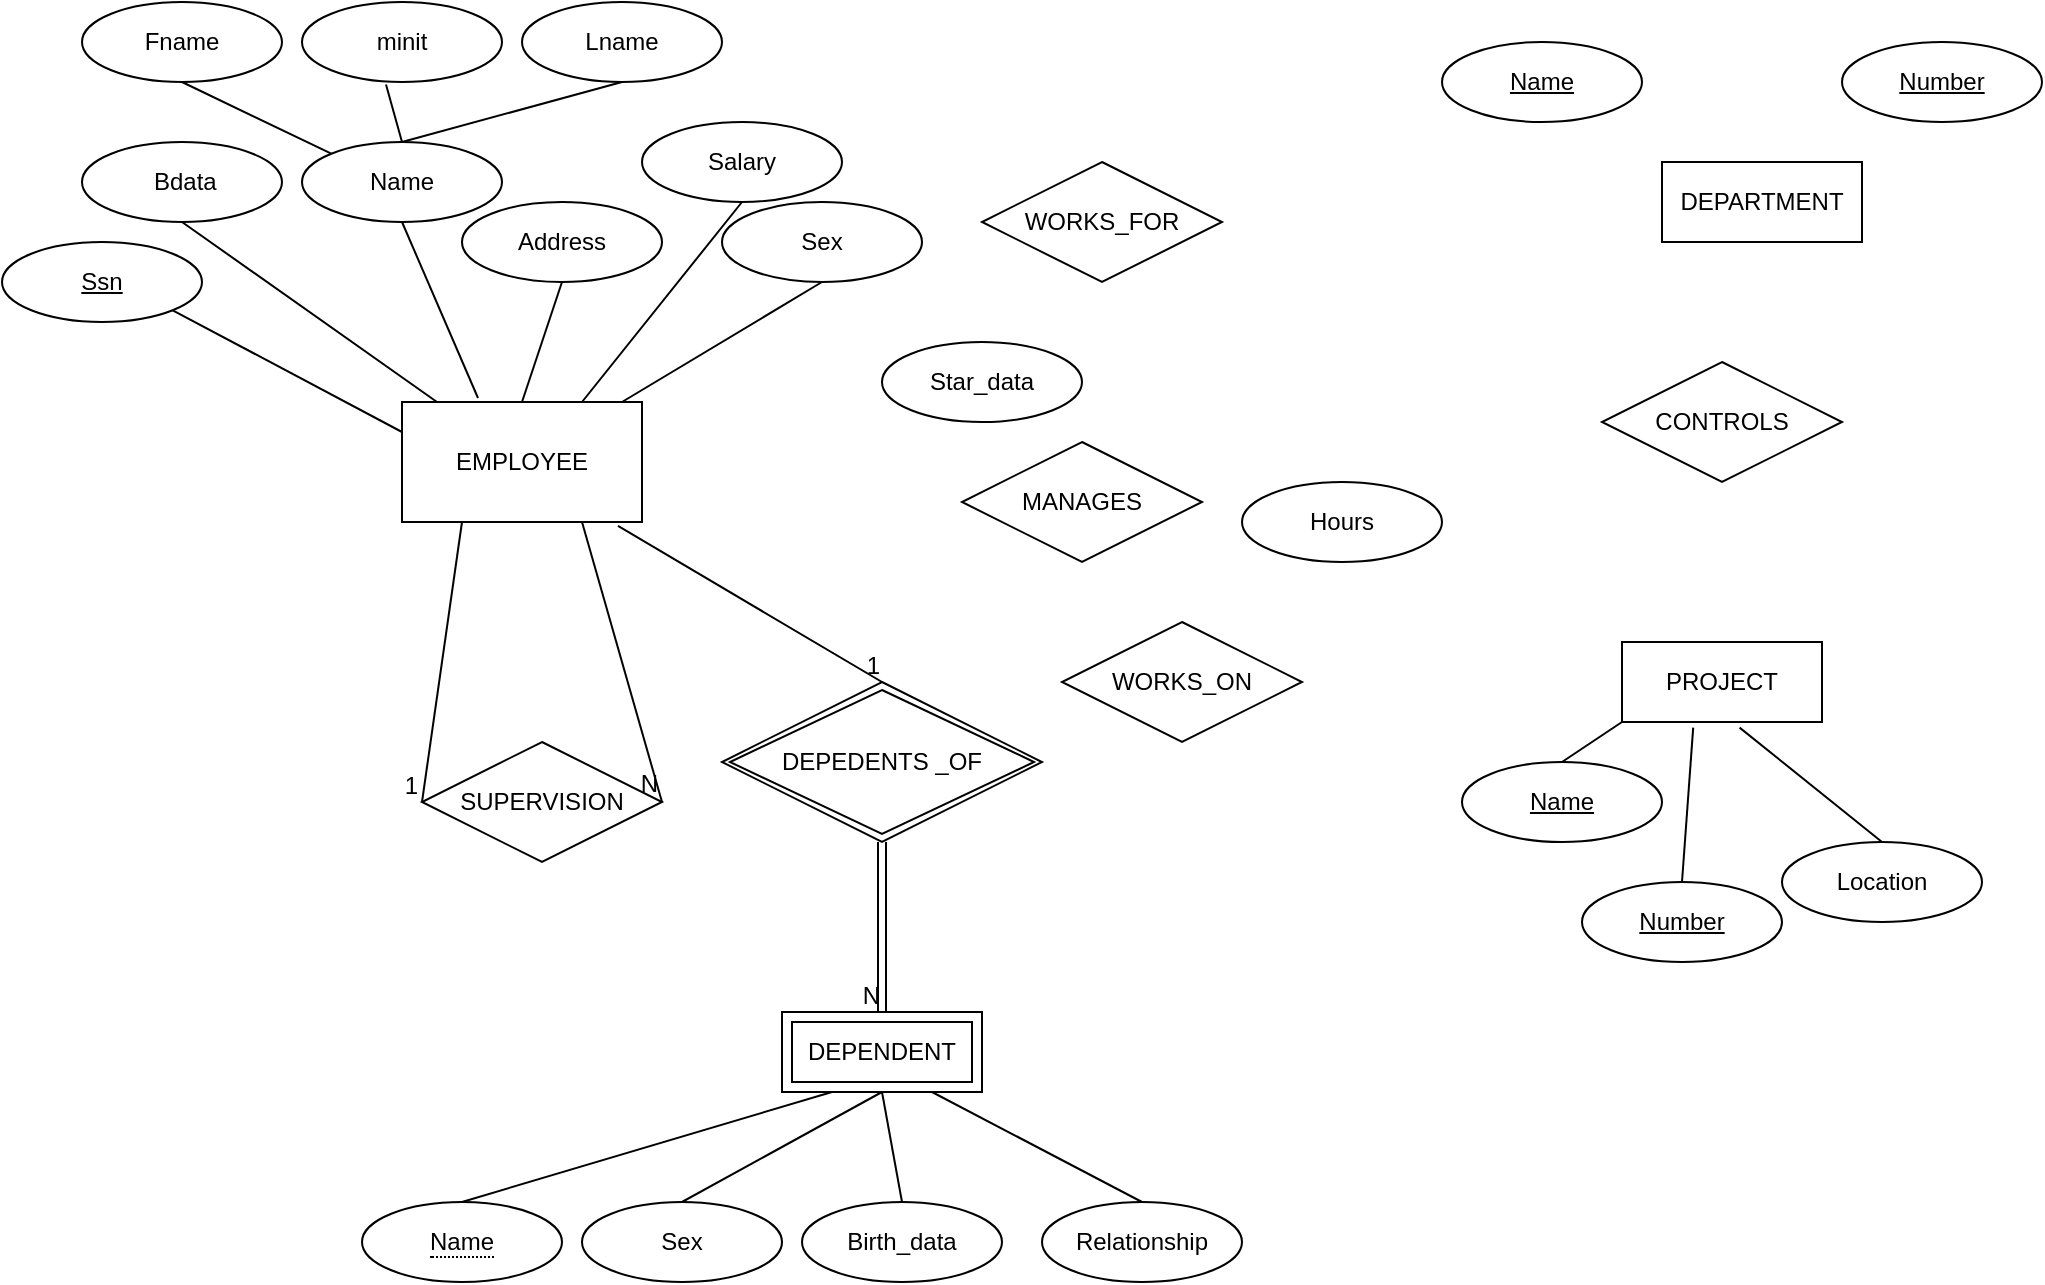 <mxfile version="24.6.5" type="github">
  <diagram name="Trang-1" id="h6uTmTzgYNDOwts86tQp">
    <mxGraphModel dx="1334" dy="508" grid="1" gridSize="10" guides="1" tooltips="1" connect="1" arrows="1" fold="1" page="1" pageScale="1" pageWidth="827" pageHeight="1169" math="0" shadow="0">
      <root>
        <mxCell id="0" />
        <mxCell id="1" parent="0" />
        <mxCell id="BfvdOl0KQk4hSK4dBflX-1" value="DEPENDENT" style="shape=ext;margin=3;double=1;whiteSpace=wrap;html=1;align=center;" parent="1" vertex="1">
          <mxGeometry x="190" y="545" width="100" height="40" as="geometry" />
        </mxCell>
        <mxCell id="BfvdOl0KQk4hSK4dBflX-2" value="DEPEDENTS _OF" style="shape=rhombus;double=1;perimeter=rhombusPerimeter;whiteSpace=wrap;html=1;align=center;" parent="1" vertex="1">
          <mxGeometry x="160" y="380" width="160" height="80" as="geometry" />
        </mxCell>
        <mxCell id="BfvdOl0KQk4hSK4dBflX-3" value="" style="shape=link;html=1;rounded=0;exitX=0.5;exitY=1;exitDx=0;exitDy=0;entryX=0.5;entryY=0;entryDx=0;entryDy=0;" parent="1" source="BfvdOl0KQk4hSK4dBflX-2" target="BfvdOl0KQk4hSK4dBflX-1" edge="1">
          <mxGeometry relative="1" as="geometry">
            <mxPoint x="190" y="530" as="sourcePoint" />
            <mxPoint x="350" y="530" as="targetPoint" />
          </mxGeometry>
        </mxCell>
        <mxCell id="BfvdOl0KQk4hSK4dBflX-4" value="N" style="resizable=0;html=1;whiteSpace=wrap;align=right;verticalAlign=bottom;" parent="BfvdOl0KQk4hSK4dBflX-3" connectable="0" vertex="1">
          <mxGeometry x="1" relative="1" as="geometry" />
        </mxCell>
        <mxCell id="BfvdOl0KQk4hSK4dBflX-5" value="Sex" style="ellipse;whiteSpace=wrap;html=1;align=center;" parent="1" vertex="1">
          <mxGeometry x="90" y="640" width="100" height="40" as="geometry" />
        </mxCell>
        <mxCell id="BfvdOl0KQk4hSK4dBflX-6" value="Birth_data" style="ellipse;whiteSpace=wrap;html=1;align=center;" parent="1" vertex="1">
          <mxGeometry x="200" y="640" width="100" height="40" as="geometry" />
        </mxCell>
        <mxCell id="BfvdOl0KQk4hSK4dBflX-7" value="Relationship" style="ellipse;whiteSpace=wrap;html=1;align=center;" parent="1" vertex="1">
          <mxGeometry x="320" y="640" width="100" height="40" as="geometry" />
        </mxCell>
        <mxCell id="BfvdOl0KQk4hSK4dBflX-9" value="&lt;span style=&quot;border-bottom: 1px dotted&quot;&gt;Name&lt;/span&gt;" style="ellipse;whiteSpace=wrap;html=1;align=center;" parent="1" vertex="1">
          <mxGeometry x="-20" y="640" width="100" height="40" as="geometry" />
        </mxCell>
        <mxCell id="BfvdOl0KQk4hSK4dBflX-10" value="" style="endArrow=none;html=1;rounded=0;exitX=0.5;exitY=0;exitDx=0;exitDy=0;entryX=0.25;entryY=1;entryDx=0;entryDy=0;" parent="1" source="BfvdOl0KQk4hSK4dBflX-9" target="BfvdOl0KQk4hSK4dBflX-1" edge="1">
          <mxGeometry relative="1" as="geometry">
            <mxPoint x="180" y="530" as="sourcePoint" />
            <mxPoint x="340" y="530" as="targetPoint" />
          </mxGeometry>
        </mxCell>
        <mxCell id="BfvdOl0KQk4hSK4dBflX-11" value="" style="endArrow=none;html=1;rounded=0;exitX=0.5;exitY=0;exitDx=0;exitDy=0;entryX=0.5;entryY=1;entryDx=0;entryDy=0;" parent="1" source="BfvdOl0KQk4hSK4dBflX-5" target="BfvdOl0KQk4hSK4dBflX-1" edge="1">
          <mxGeometry relative="1" as="geometry">
            <mxPoint x="40" y="650" as="sourcePoint" />
            <mxPoint x="230" y="590" as="targetPoint" />
          </mxGeometry>
        </mxCell>
        <mxCell id="BfvdOl0KQk4hSK4dBflX-12" value="" style="endArrow=none;html=1;rounded=0;exitX=0.5;exitY=0;exitDx=0;exitDy=0;entryX=0.5;entryY=1;entryDx=0;entryDy=0;" parent="1" source="BfvdOl0KQk4hSK4dBflX-6" target="BfvdOl0KQk4hSK4dBflX-1" edge="1">
          <mxGeometry relative="1" as="geometry">
            <mxPoint x="150" y="650" as="sourcePoint" />
            <mxPoint x="250" y="595" as="targetPoint" />
          </mxGeometry>
        </mxCell>
        <mxCell id="BfvdOl0KQk4hSK4dBflX-13" value="" style="endArrow=none;html=1;rounded=0;exitX=0.5;exitY=0;exitDx=0;exitDy=0;entryX=0.75;entryY=1;entryDx=0;entryDy=0;" parent="1" source="BfvdOl0KQk4hSK4dBflX-7" target="BfvdOl0KQk4hSK4dBflX-1" edge="1">
          <mxGeometry relative="1" as="geometry">
            <mxPoint x="260" y="650" as="sourcePoint" />
            <mxPoint x="250" y="595" as="targetPoint" />
          </mxGeometry>
        </mxCell>
        <mxCell id="HLMDuG3fLgRXilaJ3gHk-1" value="EMPLOYEE" style="rounded=0;whiteSpace=wrap;html=1;" vertex="1" parent="1">
          <mxGeometry y="240" width="120" height="60" as="geometry" />
        </mxCell>
        <mxCell id="HLMDuG3fLgRXilaJ3gHk-2" value="Sex" style="ellipse;whiteSpace=wrap;html=1;align=center;" vertex="1" parent="1">
          <mxGeometry x="160" y="140" width="100" height="40" as="geometry" />
        </mxCell>
        <mxCell id="HLMDuG3fLgRXilaJ3gHk-3" value="Salary" style="ellipse;whiteSpace=wrap;html=1;align=center;" vertex="1" parent="1">
          <mxGeometry x="120" y="100" width="100" height="40" as="geometry" />
        </mxCell>
        <mxCell id="HLMDuG3fLgRXilaJ3gHk-4" value="Address" style="ellipse;whiteSpace=wrap;html=1;align=center;" vertex="1" parent="1">
          <mxGeometry x="30" y="140" width="100" height="40" as="geometry" />
        </mxCell>
        <mxCell id="HLMDuG3fLgRXilaJ3gHk-6" value="Name" style="ellipse;whiteSpace=wrap;html=1;align=center;" vertex="1" parent="1">
          <mxGeometry x="-50" y="110" width="100" height="40" as="geometry" />
        </mxCell>
        <mxCell id="HLMDuG3fLgRXilaJ3gHk-7" value="" style="endArrow=none;html=1;rounded=0;exitX=0.5;exitY=1;exitDx=0;exitDy=0;entryX=0.5;entryY=0;entryDx=0;entryDy=0;" edge="1" parent="1" source="HLMDuG3fLgRXilaJ3gHk-4" target="HLMDuG3fLgRXilaJ3gHk-1">
          <mxGeometry relative="1" as="geometry">
            <mxPoint x="100" y="260" as="sourcePoint" />
            <mxPoint x="260" y="260" as="targetPoint" />
          </mxGeometry>
        </mxCell>
        <mxCell id="HLMDuG3fLgRXilaJ3gHk-8" value="" style="endArrow=none;html=1;rounded=0;exitX=0.5;exitY=1;exitDx=0;exitDy=0;entryX=0.75;entryY=0;entryDx=0;entryDy=0;" edge="1" parent="1" source="HLMDuG3fLgRXilaJ3gHk-3" target="HLMDuG3fLgRXilaJ3gHk-1">
          <mxGeometry relative="1" as="geometry">
            <mxPoint x="90" y="190" as="sourcePoint" />
            <mxPoint x="70" y="250" as="targetPoint" />
          </mxGeometry>
        </mxCell>
        <mxCell id="HLMDuG3fLgRXilaJ3gHk-9" value="" style="endArrow=none;html=1;rounded=0;exitX=0.5;exitY=1;exitDx=0;exitDy=0;" edge="1" parent="1" source="HLMDuG3fLgRXilaJ3gHk-2" target="HLMDuG3fLgRXilaJ3gHk-1">
          <mxGeometry relative="1" as="geometry">
            <mxPoint x="190" y="200" as="sourcePoint" />
            <mxPoint x="100" y="250" as="targetPoint" />
          </mxGeometry>
        </mxCell>
        <mxCell id="HLMDuG3fLgRXilaJ3gHk-10" value="Lname" style="ellipse;whiteSpace=wrap;html=1;align=center;" vertex="1" parent="1">
          <mxGeometry x="60" y="40" width="100" height="40" as="geometry" />
        </mxCell>
        <mxCell id="HLMDuG3fLgRXilaJ3gHk-13" value="Fname" style="ellipse;whiteSpace=wrap;html=1;align=center;" vertex="1" parent="1">
          <mxGeometry x="-160" y="40" width="100" height="40" as="geometry" />
        </mxCell>
        <mxCell id="HLMDuG3fLgRXilaJ3gHk-14" value="minit" style="ellipse;whiteSpace=wrap;html=1;align=center;" vertex="1" parent="1">
          <mxGeometry x="-50" y="40" width="100" height="40" as="geometry" />
        </mxCell>
        <mxCell id="HLMDuG3fLgRXilaJ3gHk-15" value="" style="endArrow=none;html=1;rounded=0;exitX=0.5;exitY=1;exitDx=0;exitDy=0;" edge="1" parent="1" source="HLMDuG3fLgRXilaJ3gHk-6">
          <mxGeometry relative="1" as="geometry">
            <mxPoint x="-90" y="210" as="sourcePoint" />
            <mxPoint x="38" y="238" as="targetPoint" />
          </mxGeometry>
        </mxCell>
        <mxCell id="HLMDuG3fLgRXilaJ3gHk-16" value="" style="endArrow=none;html=1;rounded=0;exitX=0.5;exitY=1;exitDx=0;exitDy=0;entryX=0.5;entryY=0;entryDx=0;entryDy=0;" edge="1" parent="1" source="HLMDuG3fLgRXilaJ3gHk-10" target="HLMDuG3fLgRXilaJ3gHk-6">
          <mxGeometry relative="1" as="geometry">
            <mxPoint x="10" y="160" as="sourcePoint" />
            <mxPoint x="48" y="248" as="targetPoint" />
          </mxGeometry>
        </mxCell>
        <mxCell id="HLMDuG3fLgRXilaJ3gHk-17" value="" style="endArrow=none;html=1;rounded=0;exitX=0.5;exitY=0;exitDx=0;exitDy=0;entryX=0.42;entryY=1.03;entryDx=0;entryDy=0;entryPerimeter=0;" edge="1" parent="1" source="HLMDuG3fLgRXilaJ3gHk-6" target="HLMDuG3fLgRXilaJ3gHk-14">
          <mxGeometry relative="1" as="geometry">
            <mxPoint x="120" y="90" as="sourcePoint" />
            <mxPoint x="10" y="120" as="targetPoint" />
          </mxGeometry>
        </mxCell>
        <mxCell id="HLMDuG3fLgRXilaJ3gHk-18" value="" style="endArrow=none;html=1;rounded=0;entryX=0.5;entryY=1;entryDx=0;entryDy=0;exitX=0;exitY=0;exitDx=0;exitDy=0;" edge="1" parent="1" source="HLMDuG3fLgRXilaJ3gHk-6" target="HLMDuG3fLgRXilaJ3gHk-13">
          <mxGeometry relative="1" as="geometry">
            <mxPoint x="-20" y="120" as="sourcePoint" />
            <mxPoint x="2" y="91" as="targetPoint" />
          </mxGeometry>
        </mxCell>
        <mxCell id="HLMDuG3fLgRXilaJ3gHk-19" value="&amp;nbsp;Bdata" style="ellipse;whiteSpace=wrap;html=1;align=center;" vertex="1" parent="1">
          <mxGeometry x="-160" y="110" width="100" height="40" as="geometry" />
        </mxCell>
        <mxCell id="HLMDuG3fLgRXilaJ3gHk-20" value="Ssn" style="ellipse;whiteSpace=wrap;html=1;align=center;fontStyle=4;" vertex="1" parent="1">
          <mxGeometry x="-200" y="160" width="100" height="40" as="geometry" />
        </mxCell>
        <mxCell id="HLMDuG3fLgRXilaJ3gHk-21" value="" style="endArrow=none;html=1;rounded=0;exitX=0.5;exitY=1;exitDx=0;exitDy=0;" edge="1" parent="1" source="HLMDuG3fLgRXilaJ3gHk-19" target="HLMDuG3fLgRXilaJ3gHk-1">
          <mxGeometry relative="1" as="geometry">
            <mxPoint x="10" y="160" as="sourcePoint" />
            <mxPoint x="48" y="248" as="targetPoint" />
          </mxGeometry>
        </mxCell>
        <mxCell id="HLMDuG3fLgRXilaJ3gHk-22" value="" style="endArrow=none;html=1;rounded=0;exitX=1;exitY=1;exitDx=0;exitDy=0;entryX=0;entryY=0.25;entryDx=0;entryDy=0;" edge="1" parent="1" source="HLMDuG3fLgRXilaJ3gHk-20" target="HLMDuG3fLgRXilaJ3gHk-1">
          <mxGeometry relative="1" as="geometry">
            <mxPoint x="-100" y="160" as="sourcePoint" />
            <mxPoint x="28" y="250" as="targetPoint" />
          </mxGeometry>
        </mxCell>
        <mxCell id="HLMDuG3fLgRXilaJ3gHk-24" value="SUPERVISION" style="shape=rhombus;perimeter=rhombusPerimeter;whiteSpace=wrap;html=1;align=center;" vertex="1" parent="1">
          <mxGeometry x="10" y="410" width="120" height="60" as="geometry" />
        </mxCell>
        <mxCell id="HLMDuG3fLgRXilaJ3gHk-26" value="" style="endArrow=none;html=1;rounded=0;exitX=0.25;exitY=1;exitDx=0;exitDy=0;entryX=0;entryY=0.5;entryDx=0;entryDy=0;" edge="1" parent="1" source="HLMDuG3fLgRXilaJ3gHk-1" target="HLMDuG3fLgRXilaJ3gHk-24">
          <mxGeometry relative="1" as="geometry">
            <mxPoint x="-90" y="310" as="sourcePoint" />
            <mxPoint x="70" y="310" as="targetPoint" />
          </mxGeometry>
        </mxCell>
        <mxCell id="HLMDuG3fLgRXilaJ3gHk-27" value="1" style="resizable=0;html=1;whiteSpace=wrap;align=right;verticalAlign=bottom;" connectable="0" vertex="1" parent="HLMDuG3fLgRXilaJ3gHk-26">
          <mxGeometry x="1" relative="1" as="geometry" />
        </mxCell>
        <mxCell id="HLMDuG3fLgRXilaJ3gHk-32" value="" style="endArrow=none;html=1;rounded=0;exitX=0.75;exitY=1;exitDx=0;exitDy=0;entryX=1;entryY=0.5;entryDx=0;entryDy=0;" edge="1" parent="1" source="HLMDuG3fLgRXilaJ3gHk-1" target="HLMDuG3fLgRXilaJ3gHk-24">
          <mxGeometry relative="1" as="geometry">
            <mxPoint x="-90" y="310" as="sourcePoint" />
            <mxPoint x="70" y="310" as="targetPoint" />
          </mxGeometry>
        </mxCell>
        <mxCell id="HLMDuG3fLgRXilaJ3gHk-33" value="N" style="resizable=0;html=1;whiteSpace=wrap;align=right;verticalAlign=bottom;" connectable="0" vertex="1" parent="HLMDuG3fLgRXilaJ3gHk-32">
          <mxGeometry x="1" relative="1" as="geometry" />
        </mxCell>
        <mxCell id="HLMDuG3fLgRXilaJ3gHk-34" value="" style="endArrow=none;html=1;rounded=0;exitX=0.9;exitY=1.033;exitDx=0;exitDy=0;exitPerimeter=0;entryX=0.5;entryY=0;entryDx=0;entryDy=0;" edge="1" parent="1" source="HLMDuG3fLgRXilaJ3gHk-1" target="BfvdOl0KQk4hSK4dBflX-2">
          <mxGeometry relative="1" as="geometry">
            <mxPoint x="140" y="310" as="sourcePoint" />
            <mxPoint x="300" y="310" as="targetPoint" />
          </mxGeometry>
        </mxCell>
        <mxCell id="HLMDuG3fLgRXilaJ3gHk-35" value="1" style="resizable=0;html=1;whiteSpace=wrap;align=right;verticalAlign=bottom;" connectable="0" vertex="1" parent="HLMDuG3fLgRXilaJ3gHk-34">
          <mxGeometry x="1" relative="1" as="geometry" />
        </mxCell>
        <mxCell id="HLMDuG3fLgRXilaJ3gHk-36" value="MANAGES" style="shape=rhombus;perimeter=rhombusPerimeter;whiteSpace=wrap;html=1;align=center;" vertex="1" parent="1">
          <mxGeometry x="280" y="260" width="120" height="60" as="geometry" />
        </mxCell>
        <mxCell id="HLMDuG3fLgRXilaJ3gHk-37" value="Star_data" style="ellipse;whiteSpace=wrap;html=1;align=center;" vertex="1" parent="1">
          <mxGeometry x="240" y="210" width="100" height="40" as="geometry" />
        </mxCell>
        <mxCell id="HLMDuG3fLgRXilaJ3gHk-38" value="WORKS_FOR" style="shape=rhombus;perimeter=rhombusPerimeter;whiteSpace=wrap;html=1;align=center;" vertex="1" parent="1">
          <mxGeometry x="290" y="120" width="120" height="60" as="geometry" />
        </mxCell>
        <mxCell id="HLMDuG3fLgRXilaJ3gHk-39" value="WORKS_ON" style="shape=rhombus;perimeter=rhombusPerimeter;whiteSpace=wrap;html=1;align=center;" vertex="1" parent="1">
          <mxGeometry x="330" y="350" width="120" height="60" as="geometry" />
        </mxCell>
        <mxCell id="HLMDuG3fLgRXilaJ3gHk-40" value="Hours" style="ellipse;whiteSpace=wrap;html=1;align=center;" vertex="1" parent="1">
          <mxGeometry x="420" y="280" width="100" height="40" as="geometry" />
        </mxCell>
        <mxCell id="HLMDuG3fLgRXilaJ3gHk-41" value="PROJECT" style="whiteSpace=wrap;html=1;align=center;" vertex="1" parent="1">
          <mxGeometry x="610" y="360" width="100" height="40" as="geometry" />
        </mxCell>
        <mxCell id="HLMDuG3fLgRXilaJ3gHk-42" value="Name" style="ellipse;whiteSpace=wrap;html=1;align=center;fontStyle=4;" vertex="1" parent="1">
          <mxGeometry x="530" y="420" width="100" height="40" as="geometry" />
        </mxCell>
        <mxCell id="HLMDuG3fLgRXilaJ3gHk-43" value="CONTROLS" style="shape=rhombus;perimeter=rhombusPerimeter;whiteSpace=wrap;html=1;align=center;" vertex="1" parent="1">
          <mxGeometry x="600" y="220" width="120" height="60" as="geometry" />
        </mxCell>
        <mxCell id="HLMDuG3fLgRXilaJ3gHk-44" value="DEPARTMENT" style="whiteSpace=wrap;html=1;align=center;" vertex="1" parent="1">
          <mxGeometry x="630" y="120" width="100" height="40" as="geometry" />
        </mxCell>
        <mxCell id="HLMDuG3fLgRXilaJ3gHk-45" value="Number" style="ellipse;whiteSpace=wrap;html=1;align=center;fontStyle=4;" vertex="1" parent="1">
          <mxGeometry x="590" y="480" width="100" height="40" as="geometry" />
        </mxCell>
        <mxCell id="HLMDuG3fLgRXilaJ3gHk-46" value="Location" style="ellipse;whiteSpace=wrap;html=1;align=center;" vertex="1" parent="1">
          <mxGeometry x="690" y="460" width="100" height="40" as="geometry" />
        </mxCell>
        <mxCell id="HLMDuG3fLgRXilaJ3gHk-47" value="" style="endArrow=none;html=1;rounded=0;exitX=0;exitY=1;exitDx=0;exitDy=0;entryX=0.5;entryY=0;entryDx=0;entryDy=0;" edge="1" parent="1" source="HLMDuG3fLgRXilaJ3gHk-41" target="HLMDuG3fLgRXilaJ3gHk-42">
          <mxGeometry relative="1" as="geometry">
            <mxPoint x="510" y="410" as="sourcePoint" />
            <mxPoint x="670" y="410" as="targetPoint" />
          </mxGeometry>
        </mxCell>
        <mxCell id="HLMDuG3fLgRXilaJ3gHk-48" value="" style="endArrow=none;html=1;rounded=0;exitX=0.356;exitY=1.07;exitDx=0;exitDy=0;entryX=0.5;entryY=0;entryDx=0;entryDy=0;exitPerimeter=0;" edge="1" parent="1" source="HLMDuG3fLgRXilaJ3gHk-41" target="HLMDuG3fLgRXilaJ3gHk-45">
          <mxGeometry relative="1" as="geometry">
            <mxPoint x="620" y="410" as="sourcePoint" />
            <mxPoint x="625" y="436" as="targetPoint" />
          </mxGeometry>
        </mxCell>
        <mxCell id="HLMDuG3fLgRXilaJ3gHk-49" value="" style="endArrow=none;html=1;rounded=0;exitX=0.588;exitY=1.07;exitDx=0;exitDy=0;entryX=0.5;entryY=0;entryDx=0;entryDy=0;exitPerimeter=0;" edge="1" parent="1" source="HLMDuG3fLgRXilaJ3gHk-41" target="HLMDuG3fLgRXilaJ3gHk-46">
          <mxGeometry relative="1" as="geometry">
            <mxPoint x="656" y="413" as="sourcePoint" />
            <mxPoint x="650" y="490" as="targetPoint" />
          </mxGeometry>
        </mxCell>
        <mxCell id="HLMDuG3fLgRXilaJ3gHk-51" value="Name" style="ellipse;whiteSpace=wrap;html=1;align=center;fontStyle=4;" vertex="1" parent="1">
          <mxGeometry x="520" y="60" width="100" height="40" as="geometry" />
        </mxCell>
        <mxCell id="HLMDuG3fLgRXilaJ3gHk-52" value="Number" style="ellipse;whiteSpace=wrap;html=1;align=center;fontStyle=4;" vertex="1" parent="1">
          <mxGeometry x="720" y="60" width="100" height="40" as="geometry" />
        </mxCell>
      </root>
    </mxGraphModel>
  </diagram>
</mxfile>
